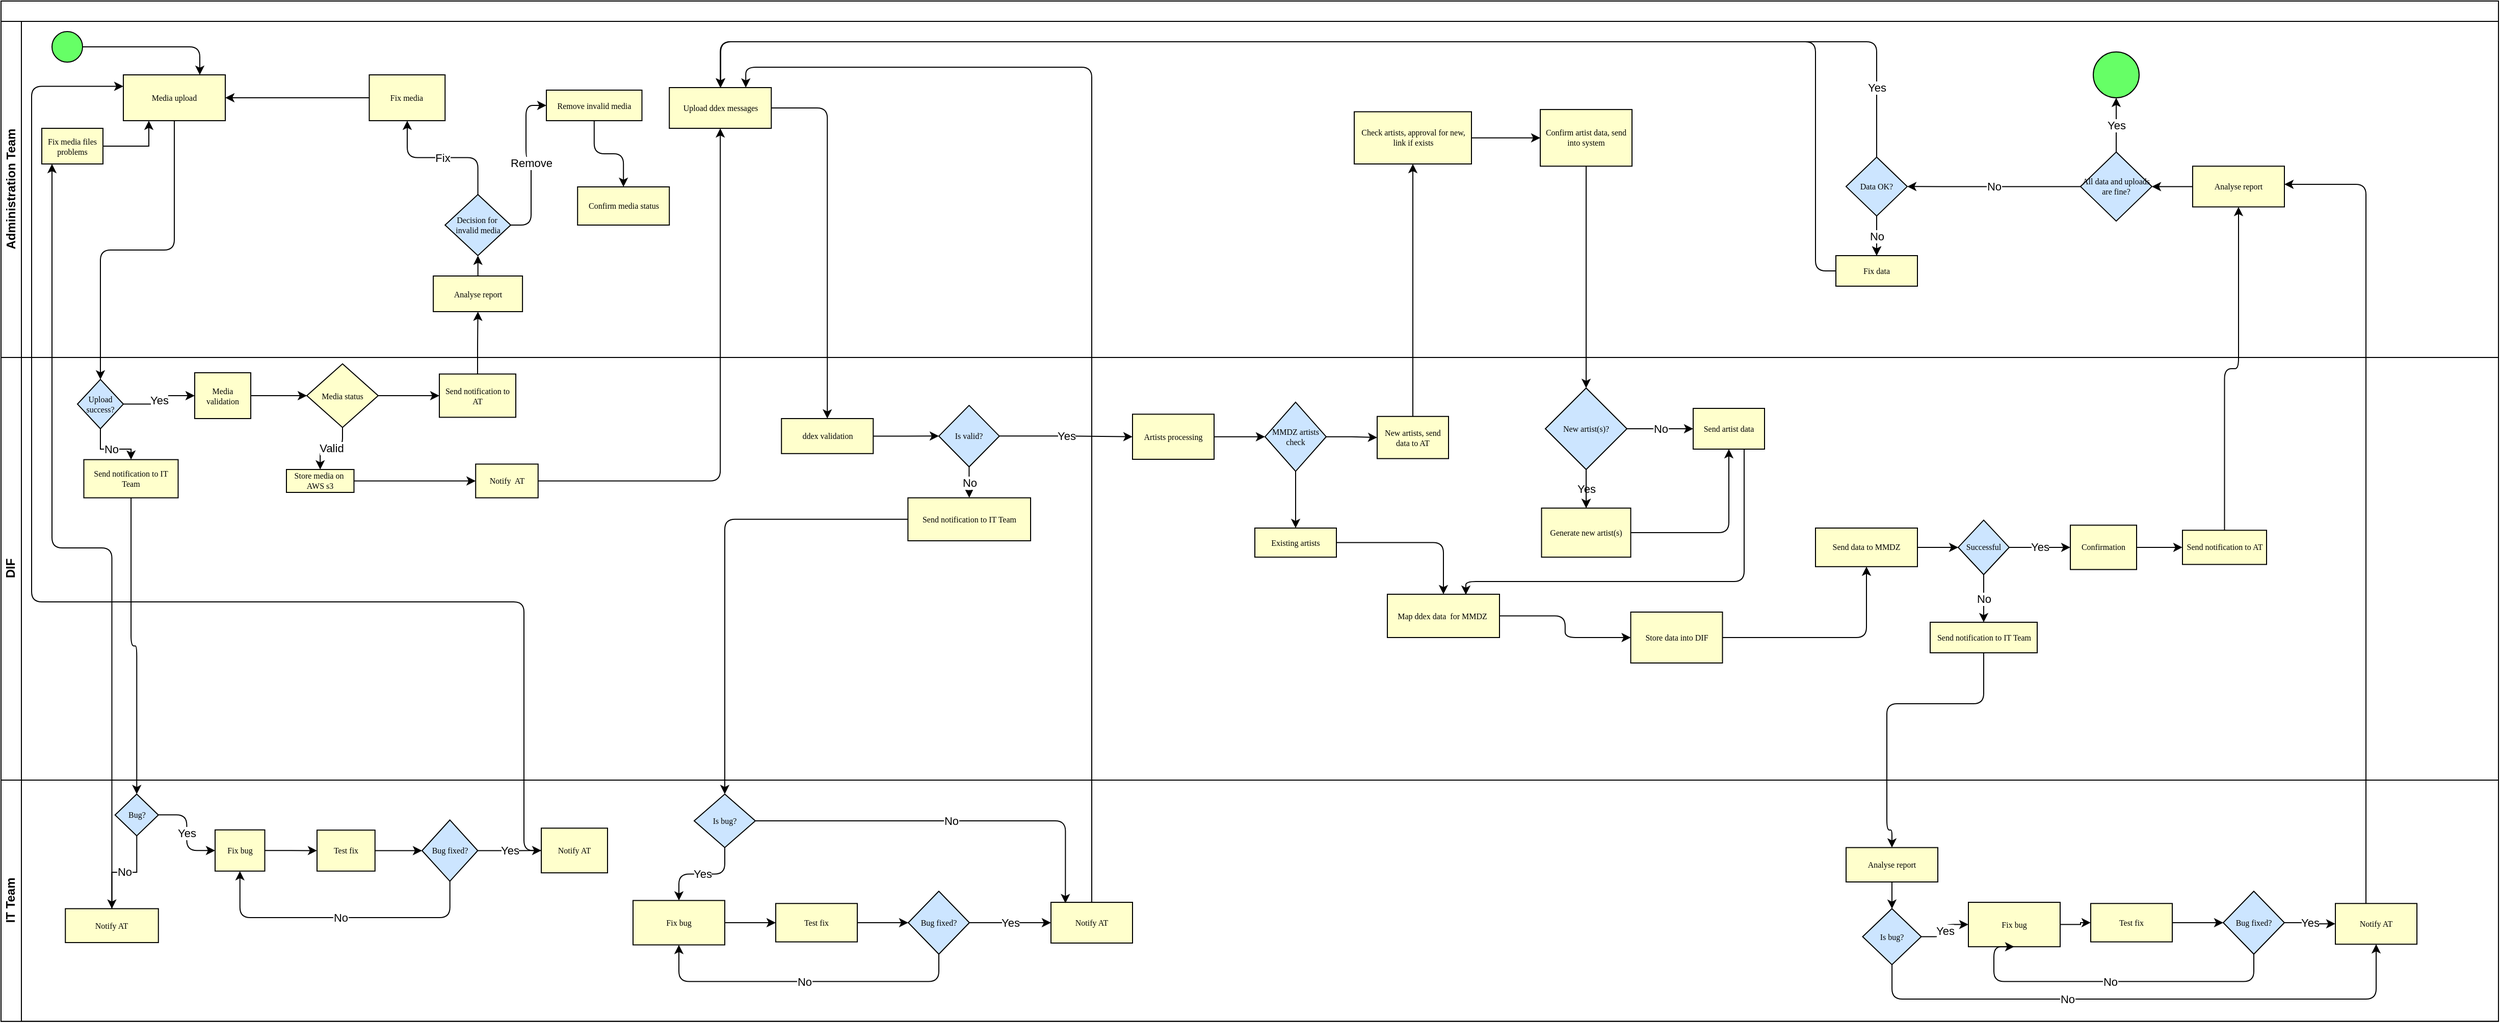 <mxfile version="16.6.4" type="github">
  <diagram name="Page-1" id="c7488fd3-1785-93aa-aadb-54a6760d102a">
    <mxGraphModel dx="1938" dy="966" grid="1" gridSize="10" guides="1" tooltips="1" connect="1" arrows="1" fold="1" page="1" pageScale="1" pageWidth="1100" pageHeight="850" background="none" math="0" shadow="0">
      <root>
        <mxCell id="0" />
        <mxCell id="1" parent="0" />
        <mxCell id="2b4e8129b02d487f-1" value="" style="swimlane;html=1;childLayout=stackLayout;horizontal=1;startSize=20;horizontalStack=0;rounded=0;shadow=0;labelBackgroundColor=none;strokeWidth=1;fontFamily=Verdana;fontSize=8;align=center;" parent="1" vertex="1">
          <mxGeometry x="160" y="70" width="2450" height="1001.88" as="geometry" />
        </mxCell>
        <mxCell id="RD1c6bpZKIXP-rnLT6YF-25" value="" style="edgeStyle=orthogonalEdgeStyle;rounded=1;orthogonalLoop=1;jettySize=auto;html=1;fillColor=#FFFFCC;" edge="1" parent="2b4e8129b02d487f-1" source="RD1c6bpZKIXP-rnLT6YF-22" target="RD1c6bpZKIXP-rnLT6YF-24">
          <mxGeometry relative="1" as="geometry" />
        </mxCell>
        <mxCell id="RD1c6bpZKIXP-rnLT6YF-27" value="" style="edgeStyle=orthogonalEdgeStyle;rounded=1;orthogonalLoop=1;jettySize=auto;html=1;fillColor=#FFFFCC;" edge="1" parent="2b4e8129b02d487f-1" source="RD1c6bpZKIXP-rnLT6YF-24" target="RD1c6bpZKIXP-rnLT6YF-26">
          <mxGeometry relative="1" as="geometry" />
        </mxCell>
        <mxCell id="RD1c6bpZKIXP-rnLT6YF-34" value="" style="edgeStyle=orthogonalEdgeStyle;rounded=1;orthogonalLoop=1;jettySize=auto;html=1;fillColor=#FFFFCC;" edge="1" parent="2b4e8129b02d487f-1" source="RD1c6bpZKIXP-rnLT6YF-2" target="RD1c6bpZKIXP-rnLT6YF-33">
          <mxGeometry relative="1" as="geometry" />
        </mxCell>
        <mxCell id="RD1c6bpZKIXP-rnLT6YF-54" value="" style="edgeStyle=orthogonalEdgeStyle;rounded=1;orthogonalLoop=1;jettySize=auto;html=1;fillColor=#FFFFCC;" edge="1" parent="2b4e8129b02d487f-1" source="RD1c6bpZKIXP-rnLT6YF-50" target="RD1c6bpZKIXP-rnLT6YF-53">
          <mxGeometry relative="1" as="geometry">
            <Array as="points">
              <mxPoint x="50" y="537" />
            </Array>
          </mxGeometry>
        </mxCell>
        <mxCell id="RD1c6bpZKIXP-rnLT6YF-58" style="edgeStyle=orthogonalEdgeStyle;rounded=1;orthogonalLoop=1;jettySize=auto;html=1;entryX=0;entryY=0.25;entryDx=0;entryDy=0;" edge="1" parent="2b4e8129b02d487f-1" source="RD1c6bpZKIXP-rnLT6YF-48" target="RD1c6bpZKIXP-rnLT6YF-2">
          <mxGeometry relative="1" as="geometry">
            <Array as="points">
              <mxPoint x="513" y="590" />
              <mxPoint x="30" y="590" />
              <mxPoint x="30" y="84" />
            </Array>
          </mxGeometry>
        </mxCell>
        <mxCell id="RD1c6bpZKIXP-rnLT6YF-78" style="edgeStyle=orthogonalEdgeStyle;rounded=1;orthogonalLoop=1;jettySize=auto;html=1;entryX=0.75;entryY=0;entryDx=0;entryDy=0;fillColor=#FFFFCC;" edge="1" parent="2b4e8129b02d487f-1" source="RD1c6bpZKIXP-rnLT6YF-74" target="RD1c6bpZKIXP-rnLT6YF-24">
          <mxGeometry relative="1" as="geometry">
            <Array as="points">
              <mxPoint x="1070" y="65" />
              <mxPoint x="731" y="65" />
            </Array>
          </mxGeometry>
        </mxCell>
        <mxCell id="RD1c6bpZKIXP-rnLT6YF-91" value="" style="edgeStyle=orthogonalEdgeStyle;rounded=0;orthogonalLoop=1;jettySize=auto;html=1;fillColor=#FFFFCC;" edge="1" parent="2b4e8129b02d487f-1" source="RD1c6bpZKIXP-rnLT6YF-86" target="RD1c6bpZKIXP-rnLT6YF-90">
          <mxGeometry relative="1" as="geometry" />
        </mxCell>
        <mxCell id="RD1c6bpZKIXP-rnLT6YF-99" value="" style="edgeStyle=orthogonalEdgeStyle;rounded=0;orthogonalLoop=1;jettySize=auto;html=1;fillColor=#FFFFCC;" edge="1" parent="2b4e8129b02d487f-1" source="RD1c6bpZKIXP-rnLT6YF-92" target="RD1c6bpZKIXP-rnLT6YF-98">
          <mxGeometry relative="1" as="geometry" />
        </mxCell>
        <mxCell id="RD1c6bpZKIXP-rnLT6YF-124" value="" style="edgeStyle=orthogonalEdgeStyle;rounded=1;orthogonalLoop=1;jettySize=auto;html=1;fillColor=#FFFFCC;" edge="1" parent="2b4e8129b02d487f-1" source="RD1c6bpZKIXP-rnLT6YF-121" target="RD1c6bpZKIXP-rnLT6YF-123">
          <mxGeometry relative="1" as="geometry">
            <Array as="points">
              <mxPoint x="1945" y="690" />
              <mxPoint x="1850" y="690" />
              <mxPoint x="1850" y="814" />
            </Array>
          </mxGeometry>
        </mxCell>
        <mxCell id="RD1c6bpZKIXP-rnLT6YF-67" value="" style="edgeStyle=orthogonalEdgeStyle;rounded=1;orthogonalLoop=1;jettySize=auto;html=1;fillColor=#FFFFCC;" edge="1" parent="2b4e8129b02d487f-1" source="RD1c6bpZKIXP-rnLT6YF-62" target="RD1c6bpZKIXP-rnLT6YF-66">
          <mxGeometry relative="1" as="geometry" />
        </mxCell>
        <mxCell id="RD1c6bpZKIXP-rnLT6YF-39" value="" style="edgeStyle=orthogonalEdgeStyle;rounded=1;orthogonalLoop=1;jettySize=auto;html=1;fillColor=#FFFFCC;" edge="1" parent="2b4e8129b02d487f-1" source="RD1c6bpZKIXP-rnLT6YF-36" target="RD1c6bpZKIXP-rnLT6YF-38">
          <mxGeometry relative="1" as="geometry" />
        </mxCell>
        <mxCell id="RD1c6bpZKIXP-rnLT6YF-140" value="" style="edgeStyle=orthogonalEdgeStyle;rounded=1;orthogonalLoop=1;jettySize=auto;html=1;fillColor=#FFFFCC;" edge="1" parent="2b4e8129b02d487f-1" source="RD1c6bpZKIXP-rnLT6YF-134" target="RD1c6bpZKIXP-rnLT6YF-139">
          <mxGeometry relative="1" as="geometry">
            <Array as="points">
              <mxPoint x="2320" y="180" />
            </Array>
          </mxGeometry>
        </mxCell>
        <mxCell id="RD1c6bpZKIXP-rnLT6YF-156" style="edgeStyle=orthogonalEdgeStyle;rounded=1;orthogonalLoop=1;jettySize=auto;html=1;entryX=0.5;entryY=1;entryDx=0;entryDy=0;fillColor=#FFFFCC;" edge="1" parent="2b4e8129b02d487f-1" source="RD1c6bpZKIXP-rnLT6YF-154" target="RD1c6bpZKIXP-rnLT6YF-139">
          <mxGeometry relative="1" as="geometry" />
        </mxCell>
        <mxCell id="2b4e8129b02d487f-2" value="Administration Team" style="swimlane;html=1;startSize=20;horizontal=0;rounded=0;" parent="2b4e8129b02d487f-1" vertex="1">
          <mxGeometry y="20" width="2450" height="330.0" as="geometry" />
        </mxCell>
        <mxCell id="RD1c6bpZKIXP-rnLT6YF-59" style="edgeStyle=orthogonalEdgeStyle;rounded=1;orthogonalLoop=1;jettySize=auto;html=1;entryX=0.75;entryY=0;entryDx=0;entryDy=0;fillColor=#FFFFCC;" edge="1" parent="2b4e8129b02d487f-2" source="2b4e8129b02d487f-5" target="RD1c6bpZKIXP-rnLT6YF-2">
          <mxGeometry relative="1" as="geometry" />
        </mxCell>
        <mxCell id="2b4e8129b02d487f-5" value="" style="ellipse;whiteSpace=wrap;html=1;rounded=0;shadow=0;labelBackgroundColor=none;strokeWidth=1;fontFamily=Verdana;fontSize=8;align=center;fillColor=#66FF66;" parent="2b4e8129b02d487f-2" vertex="1">
          <mxGeometry x="50" y="10" width="30" height="30" as="geometry" />
        </mxCell>
        <mxCell id="RD1c6bpZKIXP-rnLT6YF-2" value="Media upload" style="whiteSpace=wrap;html=1;fontSize=8;fontFamily=Verdana;rounded=0;shadow=0;labelBackgroundColor=none;strokeWidth=1;fillColor=#FFFFCC;" vertex="1" parent="2b4e8129b02d487f-2">
          <mxGeometry x="120" y="52.5" width="100" height="45" as="geometry" />
        </mxCell>
        <mxCell id="RD1c6bpZKIXP-rnLT6YF-17" style="edgeStyle=orthogonalEdgeStyle;rounded=0;orthogonalLoop=1;jettySize=auto;html=1;entryX=1;entryY=0.5;entryDx=0;entryDy=0;fillColor=#FFFFCC;" edge="1" parent="2b4e8129b02d487f-2" source="RD1c6bpZKIXP-rnLT6YF-15" target="RD1c6bpZKIXP-rnLT6YF-2">
          <mxGeometry relative="1" as="geometry" />
        </mxCell>
        <mxCell id="RD1c6bpZKIXP-rnLT6YF-15" value="Fix media" style="whiteSpace=wrap;html=1;fontSize=8;fontFamily=Verdana;rounded=0;shadow=0;labelBackgroundColor=none;strokeWidth=1;fillColor=#FFFFCC;" vertex="1" parent="2b4e8129b02d487f-2">
          <mxGeometry x="361.25" y="52.5" width="74.37" height="45" as="geometry" />
        </mxCell>
        <mxCell id="RD1c6bpZKIXP-rnLT6YF-168" value="" style="edgeStyle=orthogonalEdgeStyle;orthogonalLoop=1;jettySize=auto;html=1;fillColor=#FFFFCC;" edge="1" parent="2b4e8129b02d487f-2" source="RD1c6bpZKIXP-rnLT6YF-18" target="RD1c6bpZKIXP-rnLT6YF-167">
          <mxGeometry relative="1" as="geometry" />
        </mxCell>
        <mxCell id="RD1c6bpZKIXP-rnLT6YF-18" value="Remove invalid media" style="whiteSpace=wrap;html=1;fontSize=8;fontFamily=Verdana;rounded=0;shadow=0;labelBackgroundColor=none;strokeWidth=1;fillColor=#FFFFCC;" vertex="1" parent="2b4e8129b02d487f-2">
          <mxGeometry x="535" y="67.5" width="93.75" height="30" as="geometry" />
        </mxCell>
        <mxCell id="RD1c6bpZKIXP-rnLT6YF-24" value="Upload ddex messages" style="whiteSpace=wrap;html=1;fontSize=8;fontFamily=Verdana;rounded=0;shadow=0;labelBackgroundColor=none;strokeWidth=1;fillColor=#FFFFCC;" vertex="1" parent="2b4e8129b02d487f-2">
          <mxGeometry x="655.62" y="65" width="100.01" height="40" as="geometry" />
        </mxCell>
        <mxCell id="RD1c6bpZKIXP-rnLT6YF-55" style="edgeStyle=orthogonalEdgeStyle;rounded=0;orthogonalLoop=1;jettySize=auto;html=1;entryX=0.25;entryY=1;entryDx=0;entryDy=0;fillColor=#FFFFCC;" edge="1" parent="2b4e8129b02d487f-2" source="RD1c6bpZKIXP-rnLT6YF-53" target="RD1c6bpZKIXP-rnLT6YF-2">
          <mxGeometry relative="1" as="geometry" />
        </mxCell>
        <mxCell id="RD1c6bpZKIXP-rnLT6YF-53" value="Fix media files problems" style="whiteSpace=wrap;html=1;fontSize=8;fontFamily=Verdana;rounded=0;shadow=0;labelBackgroundColor=none;strokeWidth=1;fillColor=#FFFFCC;" vertex="1" parent="2b4e8129b02d487f-2">
          <mxGeometry x="40" y="105" width="60.01" height="35" as="geometry" />
        </mxCell>
        <mxCell id="RD1c6bpZKIXP-rnLT6YF-90" value="Check artists, approval for new, link if exists" style="whiteSpace=wrap;html=1;fontSize=8;fontFamily=Verdana;rounded=0;shadow=0;labelBackgroundColor=none;strokeWidth=1;fillColor=#FFFFCC;" vertex="1" parent="2b4e8129b02d487f-2">
          <mxGeometry x="1327.5" y="88.74" width="115" height="51.26" as="geometry" />
        </mxCell>
        <mxCell id="RD1c6bpZKIXP-rnLT6YF-92" value="Confirm artist data, send into system" style="whiteSpace=wrap;html=1;fontSize=8;fontFamily=Verdana;rounded=0;shadow=0;labelBackgroundColor=none;strokeWidth=1;fillColor=#FFFFCC;" vertex="1" parent="2b4e8129b02d487f-2">
          <mxGeometry x="1510" y="86.55" width="90" height="55.63" as="geometry" />
        </mxCell>
        <mxCell id="RD1c6bpZKIXP-rnLT6YF-93" value="" style="edgeStyle=orthogonalEdgeStyle;rounded=0;orthogonalLoop=1;jettySize=auto;html=1;fillColor=#FFFFCC;" edge="1" parent="2b4e8129b02d487f-2" source="RD1c6bpZKIXP-rnLT6YF-90" target="RD1c6bpZKIXP-rnLT6YF-92">
          <mxGeometry relative="1" as="geometry" />
        </mxCell>
        <mxCell id="RD1c6bpZKIXP-rnLT6YF-150" value="" style="edgeStyle=orthogonalEdgeStyle;rounded=0;orthogonalLoop=1;jettySize=auto;html=1;fillColor=#FFFFCC;" edge="1" parent="2b4e8129b02d487f-2" source="RD1c6bpZKIXP-rnLT6YF-139" target="RD1c6bpZKIXP-rnLT6YF-149">
          <mxGeometry relative="1" as="geometry" />
        </mxCell>
        <mxCell id="RD1c6bpZKIXP-rnLT6YF-139" value="Analyse report" style="whiteSpace=wrap;html=1;fontSize=8;fontFamily=Verdana;rounded=0;shadow=0;labelBackgroundColor=none;strokeWidth=1;fillColor=#FFFFCC;" vertex="1" parent="2b4e8129b02d487f-2">
          <mxGeometry x="2150" y="142.18" width="90" height="40" as="geometry" />
        </mxCell>
        <mxCell id="RD1c6bpZKIXP-rnLT6YF-144" value="" style="edgeStyle=orthogonalEdgeStyle;rounded=0;orthogonalLoop=1;jettySize=auto;html=1;fillColor=#FFFFCC;" edge="1" parent="2b4e8129b02d487f-2" source="RD1c6bpZKIXP-rnLT6YF-141" target="RD1c6bpZKIXP-rnLT6YF-143">
          <mxGeometry relative="1" as="geometry" />
        </mxCell>
        <mxCell id="RD1c6bpZKIXP-rnLT6YF-145" value="No" style="edgeStyle=orthogonalEdgeStyle;rounded=0;orthogonalLoop=1;jettySize=auto;html=1;fillColor=#FFFFCC;" edge="1" parent="2b4e8129b02d487f-2" source="RD1c6bpZKIXP-rnLT6YF-141" target="RD1c6bpZKIXP-rnLT6YF-143">
          <mxGeometry relative="1" as="geometry" />
        </mxCell>
        <mxCell id="RD1c6bpZKIXP-rnLT6YF-146" style="edgeStyle=orthogonalEdgeStyle;rounded=1;orthogonalLoop=1;jettySize=auto;html=1;entryX=0.5;entryY=0;entryDx=0;entryDy=0;" edge="1" parent="2b4e8129b02d487f-2" source="RD1c6bpZKIXP-rnLT6YF-141" target="RD1c6bpZKIXP-rnLT6YF-24">
          <mxGeometry relative="1" as="geometry">
            <Array as="points">
              <mxPoint x="1840" y="20" />
              <mxPoint x="706" y="20" />
            </Array>
          </mxGeometry>
        </mxCell>
        <mxCell id="RD1c6bpZKIXP-rnLT6YF-147" value="Yes" style="edgeLabel;html=1;align=center;verticalAlign=middle;resizable=0;points=[];rounded=0;fillColor=#FFFFCC;" vertex="1" connectable="0" parent="RD1c6bpZKIXP-rnLT6YF-146">
          <mxGeometry x="-0.893" relative="1" as="geometry">
            <mxPoint as="offset" />
          </mxGeometry>
        </mxCell>
        <mxCell id="RD1c6bpZKIXP-rnLT6YF-141" value="Data OK?" style="rhombus;whiteSpace=wrap;html=1;fontSize=8;fontFamily=Verdana;rounded=0;shadow=0;labelBackgroundColor=none;strokeWidth=1;fillColor=#CCE5FF;" vertex="1" parent="2b4e8129b02d487f-2">
          <mxGeometry x="1810" y="133.27" width="60" height="57.82" as="geometry" />
        </mxCell>
        <mxCell id="RD1c6bpZKIXP-rnLT6YF-148" style="edgeStyle=orthogonalEdgeStyle;rounded=1;orthogonalLoop=1;jettySize=auto;html=1;" edge="1" parent="2b4e8129b02d487f-2" source="RD1c6bpZKIXP-rnLT6YF-143" target="RD1c6bpZKIXP-rnLT6YF-24">
          <mxGeometry relative="1" as="geometry">
            <Array as="points">
              <mxPoint x="1780" y="245" />
              <mxPoint x="1780" y="20" />
              <mxPoint x="706" y="20" />
            </Array>
          </mxGeometry>
        </mxCell>
        <mxCell id="RD1c6bpZKIXP-rnLT6YF-143" value="Fix data" style="whiteSpace=wrap;html=1;fontSize=8;fontFamily=Verdana;rounded=0;shadow=0;labelBackgroundColor=none;strokeWidth=1;fillColor=#FFFFCC;" vertex="1" parent="2b4e8129b02d487f-2">
          <mxGeometry x="1800" y="230" width="80" height="30" as="geometry" />
        </mxCell>
        <mxCell id="RD1c6bpZKIXP-rnLT6YF-151" value="No" style="edgeStyle=orthogonalEdgeStyle;rounded=1;orthogonalLoop=1;jettySize=auto;html=1;entryX=1;entryY=0.5;entryDx=0;entryDy=0;fillColor=#FFFFCC;" edge="1" parent="2b4e8129b02d487f-2" source="RD1c6bpZKIXP-rnLT6YF-149" target="RD1c6bpZKIXP-rnLT6YF-141">
          <mxGeometry relative="1" as="geometry" />
        </mxCell>
        <mxCell id="RD1c6bpZKIXP-rnLT6YF-153" value="Yes" style="edgeStyle=orthogonalEdgeStyle;rounded=0;orthogonalLoop=1;jettySize=auto;html=1;fillColor=#FFFFCC;" edge="1" parent="2b4e8129b02d487f-2" source="RD1c6bpZKIXP-rnLT6YF-149" target="RD1c6bpZKIXP-rnLT6YF-152">
          <mxGeometry relative="1" as="geometry" />
        </mxCell>
        <mxCell id="RD1c6bpZKIXP-rnLT6YF-149" value="All data and uploads are fine?" style="rhombus;whiteSpace=wrap;html=1;fontSize=8;fontFamily=Verdana;rounded=0;shadow=0;labelBackgroundColor=none;strokeWidth=1;fillColor=#CCE5FF;" vertex="1" parent="2b4e8129b02d487f-2">
          <mxGeometry x="2040" y="128.27" width="70" height="67.82" as="geometry" />
        </mxCell>
        <mxCell id="RD1c6bpZKIXP-rnLT6YF-152" value="" style="ellipse;whiteSpace=wrap;html=1;fontSize=8;fontFamily=Verdana;rounded=0;shadow=0;labelBackgroundColor=none;strokeWidth=1;fillColor=#66FF66;" vertex="1" parent="2b4e8129b02d487f-2">
          <mxGeometry x="2052.5" y="30" width="45" height="45" as="geometry" />
        </mxCell>
        <mxCell id="RD1c6bpZKIXP-rnLT6YF-166" value="Remove" style="edgeStyle=orthogonalEdgeStyle;orthogonalLoop=1;jettySize=auto;html=1;entryX=0;entryY=0.5;entryDx=0;entryDy=0;fillColor=#FFFFCC;" edge="1" parent="2b4e8129b02d487f-2" source="RD1c6bpZKIXP-rnLT6YF-6" target="RD1c6bpZKIXP-rnLT6YF-18">
          <mxGeometry relative="1" as="geometry" />
        </mxCell>
        <mxCell id="RD1c6bpZKIXP-rnLT6YF-6" value="Decision for&amp;nbsp; invalid media" style="rhombus;whiteSpace=wrap;html=1;fontSize=8;fontFamily=Verdana;rounded=0;shadow=0;labelBackgroundColor=none;strokeWidth=1;fillColor=#CCE5FF;" vertex="1" parent="2b4e8129b02d487f-2">
          <mxGeometry x="435.62" y="170" width="64.38" height="60" as="geometry" />
        </mxCell>
        <mxCell id="RD1c6bpZKIXP-rnLT6YF-16" value="Fix" style="edgeStyle=orthogonalEdgeStyle;rounded=1;orthogonalLoop=1;jettySize=auto;html=1;fillColor=#FFFFCC;" edge="1" parent="2b4e8129b02d487f-2" source="RD1c6bpZKIXP-rnLT6YF-6" target="RD1c6bpZKIXP-rnLT6YF-15">
          <mxGeometry relative="1" as="geometry" />
        </mxCell>
        <mxCell id="RD1c6bpZKIXP-rnLT6YF-165" style="edgeStyle=orthogonalEdgeStyle;orthogonalLoop=1;jettySize=auto;html=1;entryX=0.5;entryY=1;entryDx=0;entryDy=0;fillColor=#FFFFCC;" edge="1" parent="2b4e8129b02d487f-2" source="RD1c6bpZKIXP-rnLT6YF-163" target="RD1c6bpZKIXP-rnLT6YF-6">
          <mxGeometry relative="1" as="geometry" />
        </mxCell>
        <mxCell id="RD1c6bpZKIXP-rnLT6YF-163" value="Analyse report" style="whiteSpace=wrap;html=1;fontSize=8;fontFamily=Verdana;fillColor=#FFFFCC;rounded=0;shadow=0;labelBackgroundColor=none;strokeWidth=1;" vertex="1" parent="2b4e8129b02d487f-2">
          <mxGeometry x="424.06" y="250" width="87.5" height="35" as="geometry" />
        </mxCell>
        <mxCell id="RD1c6bpZKIXP-rnLT6YF-167" value="Confirm media status" style="rounded=0;whiteSpace=wrap;html=1;fontSize=8;fontFamily=Verdana;fillColor=#FFFFCC;shadow=0;labelBackgroundColor=none;strokeWidth=1;" vertex="1" parent="2b4e8129b02d487f-2">
          <mxGeometry x="565.61" y="162.5" width="90.01" height="37.5" as="geometry" />
        </mxCell>
        <mxCell id="2b4e8129b02d487f-3" value="DIF" style="swimlane;html=1;startSize=20;horizontal=0;rounded=0;swimlaneFillColor=none;" parent="2b4e8129b02d487f-1" vertex="1">
          <mxGeometry y="350.0" width="2450" height="415" as="geometry" />
        </mxCell>
        <mxCell id="RD1c6bpZKIXP-rnLT6YF-23" value="" style="edgeStyle=orthogonalEdgeStyle;rounded=0;orthogonalLoop=1;jettySize=auto;html=1;fillColor=#FFFFCC;" edge="1" parent="2b4e8129b02d487f-3" source="RD1c6bpZKIXP-rnLT6YF-20" target="RD1c6bpZKIXP-rnLT6YF-22">
          <mxGeometry relative="1" as="geometry" />
        </mxCell>
        <mxCell id="RD1c6bpZKIXP-rnLT6YF-20" value="Store media on&amp;nbsp; AWS s3" style="whiteSpace=wrap;html=1;fontSize=8;fontFamily=Verdana;rounded=0;shadow=0;labelBackgroundColor=none;strokeWidth=1;fillColor=#FFFFCC;" vertex="1" parent="2b4e8129b02d487f-3">
          <mxGeometry x="280" y="110" width="66.25" height="22.5" as="geometry" />
        </mxCell>
        <mxCell id="RD1c6bpZKIXP-rnLT6YF-22" value="Notify&amp;nbsp; AT" style="whiteSpace=wrap;html=1;fontSize=8;fontFamily=Verdana;rounded=0;shadow=0;labelBackgroundColor=none;strokeWidth=1;fillColor=#FFFFCC;" vertex="1" parent="2b4e8129b02d487f-3">
          <mxGeometry x="465.62" y="104.69" width="61.25" height="33.12" as="geometry" />
        </mxCell>
        <mxCell id="RD1c6bpZKIXP-rnLT6YF-26" value="ddex validation" style="whiteSpace=wrap;html=1;fontSize=8;fontFamily=Verdana;rounded=0;shadow=0;labelBackgroundColor=none;strokeWidth=1;fillColor=#FFFFCC;" vertex="1" parent="2b4e8129b02d487f-3">
          <mxGeometry x="765.62" y="60" width="90.01" height="34.38" as="geometry" />
        </mxCell>
        <mxCell id="RD1c6bpZKIXP-rnLT6YF-35" value="Yes" style="edgeStyle=orthogonalEdgeStyle;rounded=1;orthogonalLoop=1;jettySize=auto;html=1;fillColor=#FFFFCC;" edge="1" parent="2b4e8129b02d487f-3" source="RD1c6bpZKIXP-rnLT6YF-33" target="RD1c6bpZKIXP-rnLT6YF-4">
          <mxGeometry relative="1" as="geometry" />
        </mxCell>
        <mxCell id="RD1c6bpZKIXP-rnLT6YF-33" value="Upload success?" style="rhombus;whiteSpace=wrap;html=1;fontSize=8;fontFamily=Verdana;rounded=0;shadow=0;labelBackgroundColor=none;strokeWidth=1;fillColor=#CCE5FF;" vertex="1" parent="2b4e8129b02d487f-3">
          <mxGeometry x="75" y="21.57" width="45" height="48.43" as="geometry" />
        </mxCell>
        <mxCell id="RD1c6bpZKIXP-rnLT6YF-159" value="" style="edgeStyle=orthogonalEdgeStyle;orthogonalLoop=1;jettySize=auto;html=1;fillColor=#FFFFCC;" edge="1" parent="2b4e8129b02d487f-3" source="RD1c6bpZKIXP-rnLT6YF-4" target="RD1c6bpZKIXP-rnLT6YF-158">
          <mxGeometry relative="1" as="geometry" />
        </mxCell>
        <mxCell id="RD1c6bpZKIXP-rnLT6YF-4" value="Media validation" style="whiteSpace=wrap;html=1;fontSize=8;fontFamily=Verdana;rounded=0;shadow=0;labelBackgroundColor=none;strokeWidth=1;fillColor=#FFFFCC;" vertex="1" parent="2b4e8129b02d487f-3">
          <mxGeometry x="190" y="15" width="55" height="45" as="geometry" />
        </mxCell>
        <mxCell id="RD1c6bpZKIXP-rnLT6YF-36" value="Send notification to IT Team" style="whiteSpace=wrap;html=1;fontSize=8;fontFamily=Verdana;rounded=0;shadow=0;labelBackgroundColor=none;strokeWidth=1;fillColor=#FFFFCC;" vertex="1" parent="2b4e8129b02d487f-3">
          <mxGeometry x="81.25" y="100.31" width="92.5" height="37.5" as="geometry" />
        </mxCell>
        <mxCell id="RD1c6bpZKIXP-rnLT6YF-37" value="No" style="edgeStyle=orthogonalEdgeStyle;rounded=0;orthogonalLoop=1;jettySize=auto;html=1;fillColor=#FFFFCC;" edge="1" parent="2b4e8129b02d487f-3" source="RD1c6bpZKIXP-rnLT6YF-33" target="RD1c6bpZKIXP-rnLT6YF-36">
          <mxGeometry relative="1" as="geometry" />
        </mxCell>
        <mxCell id="RD1c6bpZKIXP-rnLT6YF-63" value="No" style="edgeStyle=orthogonalEdgeStyle;rounded=0;orthogonalLoop=1;jettySize=auto;html=1;fillColor=#FFFFCC;" edge="1" parent="2b4e8129b02d487f-3" source="RD1c6bpZKIXP-rnLT6YF-60" target="RD1c6bpZKIXP-rnLT6YF-62">
          <mxGeometry relative="1" as="geometry" />
        </mxCell>
        <mxCell id="RD1c6bpZKIXP-rnLT6YF-81" value="Yes" style="edgeStyle=orthogonalEdgeStyle;rounded=0;orthogonalLoop=1;jettySize=auto;html=1;fillColor=#FFFFCC;" edge="1" parent="2b4e8129b02d487f-3" source="RD1c6bpZKIXP-rnLT6YF-60" target="RD1c6bpZKIXP-rnLT6YF-80">
          <mxGeometry relative="1" as="geometry" />
        </mxCell>
        <mxCell id="RD1c6bpZKIXP-rnLT6YF-60" value="Is valid?" style="rhombus;whiteSpace=wrap;html=1;fontSize=8;fontFamily=Verdana;rounded=0;shadow=0;labelBackgroundColor=none;strokeWidth=1;fillColor=#CCE5FF;" vertex="1" parent="2b4e8129b02d487f-3">
          <mxGeometry x="920" y="47.04" width="59.37" height="60.31" as="geometry" />
        </mxCell>
        <mxCell id="RD1c6bpZKIXP-rnLT6YF-61" value="" style="edgeStyle=orthogonalEdgeStyle;rounded=0;orthogonalLoop=1;jettySize=auto;html=1;fillColor=#FFFFCC;" edge="1" parent="2b4e8129b02d487f-3" source="RD1c6bpZKIXP-rnLT6YF-26" target="RD1c6bpZKIXP-rnLT6YF-60">
          <mxGeometry relative="1" as="geometry" />
        </mxCell>
        <mxCell id="RD1c6bpZKIXP-rnLT6YF-62" value="Send notification to IT Team" style="whiteSpace=wrap;html=1;fontSize=8;fontFamily=Verdana;rounded=0;shadow=0;labelBackgroundColor=none;strokeWidth=1;fillColor=#FFFFCC;" vertex="1" parent="2b4e8129b02d487f-3">
          <mxGeometry x="889.69" y="137.81" width="120.32" height="42.19" as="geometry" />
        </mxCell>
        <mxCell id="RD1c6bpZKIXP-rnLT6YF-80" value="Artists processing" style="whiteSpace=wrap;html=1;fontSize=8;fontFamily=Verdana;rounded=0;shadow=0;labelBackgroundColor=none;strokeWidth=1;fillColor=#FFFFCC;" vertex="1" parent="2b4e8129b02d487f-3">
          <mxGeometry x="1110" y="55.71" width="80" height="44.29" as="geometry" />
        </mxCell>
        <mxCell id="RD1c6bpZKIXP-rnLT6YF-87" value="" style="edgeStyle=orthogonalEdgeStyle;rounded=0;orthogonalLoop=1;jettySize=auto;html=1;fillColor=#FFFFCC;" edge="1" parent="2b4e8129b02d487f-3" source="RD1c6bpZKIXP-rnLT6YF-84" target="RD1c6bpZKIXP-rnLT6YF-86">
          <mxGeometry relative="1" as="geometry" />
        </mxCell>
        <mxCell id="RD1c6bpZKIXP-rnLT6YF-89" value="" style="edgeStyle=orthogonalEdgeStyle;rounded=0;orthogonalLoop=1;jettySize=auto;html=1;fillColor=#FFFFCC;" edge="1" parent="2b4e8129b02d487f-3" source="RD1c6bpZKIXP-rnLT6YF-84" target="RD1c6bpZKIXP-rnLT6YF-88">
          <mxGeometry relative="1" as="geometry" />
        </mxCell>
        <mxCell id="RD1c6bpZKIXP-rnLT6YF-84" value="MMDZ artists check" style="rhombus;whiteSpace=wrap;html=1;fontSize=8;fontFamily=Verdana;rounded=0;shadow=0;labelBackgroundColor=none;strokeWidth=1;fillColor=#CCE5FF;" vertex="1" parent="2b4e8129b02d487f-3">
          <mxGeometry x="1240" y="43.92" width="60" height="67.86" as="geometry" />
        </mxCell>
        <mxCell id="RD1c6bpZKIXP-rnLT6YF-85" value="" style="edgeStyle=orthogonalEdgeStyle;rounded=0;orthogonalLoop=1;jettySize=auto;html=1;fillColor=#FFFFCC;" edge="1" parent="2b4e8129b02d487f-3" source="RD1c6bpZKIXP-rnLT6YF-80" target="RD1c6bpZKIXP-rnLT6YF-84">
          <mxGeometry relative="1" as="geometry" />
        </mxCell>
        <mxCell id="RD1c6bpZKIXP-rnLT6YF-86" value="New artists, send data to AT" style="whiteSpace=wrap;html=1;fontSize=8;fontFamily=Verdana;rounded=0;shadow=0;labelBackgroundColor=none;strokeWidth=1;fillColor=#FFFFCC;" vertex="1" parent="2b4e8129b02d487f-3">
          <mxGeometry x="1350" y="57.89" width="70" height="41.41" as="geometry" />
        </mxCell>
        <mxCell id="RD1c6bpZKIXP-rnLT6YF-108" value="" style="edgeStyle=orthogonalEdgeStyle;rounded=1;orthogonalLoop=1;jettySize=auto;html=1;fillColor=#FFFFCC;" edge="1" parent="2b4e8129b02d487f-3" source="RD1c6bpZKIXP-rnLT6YF-88" target="RD1c6bpZKIXP-rnLT6YF-107">
          <mxGeometry relative="1" as="geometry" />
        </mxCell>
        <mxCell id="RD1c6bpZKIXP-rnLT6YF-88" value="Existing artists" style="rounded=0;whiteSpace=wrap;html=1;fontSize=8;fontFamily=Verdana;shadow=0;labelBackgroundColor=none;strokeWidth=1;fillColor=#FFFFCC;" vertex="1" parent="2b4e8129b02d487f-3">
          <mxGeometry x="1230" y="167.5" width="80" height="28.6" as="geometry" />
        </mxCell>
        <mxCell id="RD1c6bpZKIXP-rnLT6YF-102" value="Yes" style="edgeStyle=orthogonalEdgeStyle;rounded=0;orthogonalLoop=1;jettySize=auto;html=1;fillColor=#FFFFCC;" edge="1" parent="2b4e8129b02d487f-3" source="RD1c6bpZKIXP-rnLT6YF-98" target="RD1c6bpZKIXP-rnLT6YF-100">
          <mxGeometry relative="1" as="geometry" />
        </mxCell>
        <mxCell id="RD1c6bpZKIXP-rnLT6YF-106" value="No" style="edgeStyle=orthogonalEdgeStyle;rounded=0;orthogonalLoop=1;jettySize=auto;html=1;fillColor=#FFFFCC;" edge="1" parent="2b4e8129b02d487f-3" source="RD1c6bpZKIXP-rnLT6YF-98" target="RD1c6bpZKIXP-rnLT6YF-105">
          <mxGeometry relative="1" as="geometry" />
        </mxCell>
        <mxCell id="RD1c6bpZKIXP-rnLT6YF-98" value="New artist(s)?" style="rhombus;whiteSpace=wrap;html=1;fontSize=8;fontFamily=Verdana;rounded=0;shadow=0;labelBackgroundColor=none;strokeWidth=1;fillColor=#CCE5FF;" vertex="1" parent="2b4e8129b02d487f-3">
          <mxGeometry x="1515" y="30" width="80" height="80" as="geometry" />
        </mxCell>
        <mxCell id="RD1c6bpZKIXP-rnLT6YF-109" style="edgeStyle=orthogonalEdgeStyle;rounded=1;orthogonalLoop=1;jettySize=auto;html=1;fillColor=#FFFFCC;" edge="1" parent="2b4e8129b02d487f-3" source="RD1c6bpZKIXP-rnLT6YF-100" target="RD1c6bpZKIXP-rnLT6YF-105">
          <mxGeometry relative="1" as="geometry" />
        </mxCell>
        <mxCell id="RD1c6bpZKIXP-rnLT6YF-100" value="Generate new artist(s)" style="whiteSpace=wrap;html=1;fontSize=8;fontFamily=Verdana;rounded=0;shadow=0;labelBackgroundColor=none;strokeWidth=1;fillColor=#FFFFCC;" vertex="1" parent="2b4e8129b02d487f-3">
          <mxGeometry x="1511.25" y="147.9" width="87.5" height="48.2" as="geometry" />
        </mxCell>
        <mxCell id="RD1c6bpZKIXP-rnLT6YF-101" value="" style="edgeStyle=orthogonalEdgeStyle;rounded=0;orthogonalLoop=1;jettySize=auto;html=1;fillColor=#FFFFCC;" edge="1" parent="2b4e8129b02d487f-3" source="RD1c6bpZKIXP-rnLT6YF-98" target="RD1c6bpZKIXP-rnLT6YF-100">
          <mxGeometry relative="1" as="geometry" />
        </mxCell>
        <mxCell id="RD1c6bpZKIXP-rnLT6YF-110" style="edgeStyle=orthogonalEdgeStyle;rounded=1;orthogonalLoop=1;jettySize=auto;html=1;entryX=0.7;entryY=0.012;entryDx=0;entryDy=0;entryPerimeter=0;fillColor=#FFFFCC;" edge="1" parent="2b4e8129b02d487f-3" source="RD1c6bpZKIXP-rnLT6YF-105" target="RD1c6bpZKIXP-rnLT6YF-107">
          <mxGeometry relative="1" as="geometry">
            <Array as="points">
              <mxPoint x="1710" y="220" />
              <mxPoint x="1437" y="220" />
            </Array>
          </mxGeometry>
        </mxCell>
        <mxCell id="RD1c6bpZKIXP-rnLT6YF-105" value="Send artist data" style="whiteSpace=wrap;html=1;fontSize=8;fontFamily=Verdana;rounded=0;shadow=0;labelBackgroundColor=none;strokeWidth=1;fillColor=#FFFFCC;" vertex="1" parent="2b4e8129b02d487f-3">
          <mxGeometry x="1660" y="50" width="70" height="40" as="geometry" />
        </mxCell>
        <mxCell id="RD1c6bpZKIXP-rnLT6YF-112" value="" style="edgeStyle=orthogonalEdgeStyle;rounded=1;orthogonalLoop=1;jettySize=auto;html=1;fillColor=#FFFFCC;" edge="1" parent="2b4e8129b02d487f-3" source="RD1c6bpZKIXP-rnLT6YF-107" target="RD1c6bpZKIXP-rnLT6YF-111">
          <mxGeometry relative="1" as="geometry" />
        </mxCell>
        <mxCell id="RD1c6bpZKIXP-rnLT6YF-107" value="Map ddex data&amp;nbsp; for MMDZ&amp;nbsp;" style="rounded=0;whiteSpace=wrap;html=1;fontSize=8;fontFamily=Verdana;shadow=0;labelBackgroundColor=none;strokeWidth=1;fillColor=#FFFFCC;" vertex="1" parent="2b4e8129b02d487f-3">
          <mxGeometry x="1360" y="232.5" width="110" height="42.5" as="geometry" />
        </mxCell>
        <mxCell id="RD1c6bpZKIXP-rnLT6YF-114" value="" style="edgeStyle=orthogonalEdgeStyle;rounded=1;orthogonalLoop=1;jettySize=auto;html=1;fillColor=#FFFFCC;" edge="1" parent="2b4e8129b02d487f-3" source="RD1c6bpZKIXP-rnLT6YF-111" target="RD1c6bpZKIXP-rnLT6YF-113">
          <mxGeometry relative="1" as="geometry" />
        </mxCell>
        <mxCell id="RD1c6bpZKIXP-rnLT6YF-111" value="Store data into DIF" style="whiteSpace=wrap;html=1;fontSize=8;fontFamily=Verdana;rounded=0;shadow=0;labelBackgroundColor=none;strokeWidth=1;fillColor=#FFFFCC;" vertex="1" parent="2b4e8129b02d487f-3">
          <mxGeometry x="1598.75" y="250.01" width="90" height="49.99" as="geometry" />
        </mxCell>
        <mxCell id="RD1c6bpZKIXP-rnLT6YF-118" value="" style="edgeStyle=orthogonalEdgeStyle;rounded=0;orthogonalLoop=1;jettySize=auto;html=1;fillColor=#FFFFCC;" edge="1" parent="2b4e8129b02d487f-3" source="RD1c6bpZKIXP-rnLT6YF-113" target="RD1c6bpZKIXP-rnLT6YF-117">
          <mxGeometry relative="1" as="geometry" />
        </mxCell>
        <mxCell id="RD1c6bpZKIXP-rnLT6YF-113" value="Send data to MMDZ" style="whiteSpace=wrap;html=1;fontSize=8;fontFamily=Verdana;rounded=0;shadow=0;labelBackgroundColor=none;strokeWidth=1;fillColor=#FFFFCC;" vertex="1" parent="2b4e8129b02d487f-3">
          <mxGeometry x="1780" y="167.5" width="100" height="37.9" as="geometry" />
        </mxCell>
        <mxCell id="RD1c6bpZKIXP-rnLT6YF-120" value="Yes" style="edgeStyle=orthogonalEdgeStyle;rounded=0;orthogonalLoop=1;jettySize=auto;html=1;fillColor=#FFFFCC;" edge="1" parent="2b4e8129b02d487f-3" source="RD1c6bpZKIXP-rnLT6YF-117" target="RD1c6bpZKIXP-rnLT6YF-119">
          <mxGeometry relative="1" as="geometry" />
        </mxCell>
        <mxCell id="RD1c6bpZKIXP-rnLT6YF-122" value="No" style="edgeStyle=orthogonalEdgeStyle;rounded=0;orthogonalLoop=1;jettySize=auto;html=1;fillColor=#FFFFCC;" edge="1" parent="2b4e8129b02d487f-3" source="RD1c6bpZKIXP-rnLT6YF-117" target="RD1c6bpZKIXP-rnLT6YF-121">
          <mxGeometry relative="1" as="geometry" />
        </mxCell>
        <mxCell id="RD1c6bpZKIXP-rnLT6YF-117" value="Successful" style="rhombus;whiteSpace=wrap;html=1;fontSize=8;fontFamily=Verdana;rounded=0;shadow=0;labelBackgroundColor=none;strokeWidth=1;fillColor=#CCE5FF;" vertex="1" parent="2b4e8129b02d487f-3">
          <mxGeometry x="1920" y="159.68" width="50" height="53.55" as="geometry" />
        </mxCell>
        <mxCell id="RD1c6bpZKIXP-rnLT6YF-119" value="Confirmation" style="whiteSpace=wrap;html=1;fontSize=8;fontFamily=Verdana;rounded=0;shadow=0;labelBackgroundColor=none;strokeWidth=1;fillColor=#FFFFCC;" vertex="1" parent="2b4e8129b02d487f-3">
          <mxGeometry x="2030" y="164.68" width="65" height="43.55" as="geometry" />
        </mxCell>
        <mxCell id="RD1c6bpZKIXP-rnLT6YF-121" value="Send notification to IT Team" style="rounded=0;whiteSpace=wrap;html=1;fontSize=8;fontFamily=Verdana;shadow=0;labelBackgroundColor=none;strokeWidth=1;fillColor=#FFFFCC;" vertex="1" parent="2b4e8129b02d487f-3">
          <mxGeometry x="1892.5" y="260" width="105" height="30" as="geometry" />
        </mxCell>
        <mxCell id="RD1c6bpZKIXP-rnLT6YF-154" value="Send notification to AT" style="whiteSpace=wrap;html=1;fontSize=8;fontFamily=Verdana;rounded=0;shadow=0;labelBackgroundColor=none;strokeWidth=1;fillColor=#FFFFCC;" vertex="1" parent="2b4e8129b02d487f-3">
          <mxGeometry x="2140" y="169.69" width="82.5" height="33.54" as="geometry" />
        </mxCell>
        <mxCell id="RD1c6bpZKIXP-rnLT6YF-155" value="" style="edgeStyle=orthogonalEdgeStyle;rounded=0;orthogonalLoop=1;jettySize=auto;html=1;fillColor=#FFFFCC;" edge="1" parent="2b4e8129b02d487f-3" source="RD1c6bpZKIXP-rnLT6YF-119" target="RD1c6bpZKIXP-rnLT6YF-154">
          <mxGeometry relative="1" as="geometry" />
        </mxCell>
        <mxCell id="RD1c6bpZKIXP-rnLT6YF-160" value="Valid" style="edgeStyle=orthogonalEdgeStyle;orthogonalLoop=1;jettySize=auto;html=1;entryX=0.5;entryY=0;entryDx=0;entryDy=0;fillColor=#FFFFCC;" edge="1" parent="2b4e8129b02d487f-3" source="RD1c6bpZKIXP-rnLT6YF-158" target="RD1c6bpZKIXP-rnLT6YF-20">
          <mxGeometry relative="1" as="geometry" />
        </mxCell>
        <mxCell id="RD1c6bpZKIXP-rnLT6YF-158" value="Media status" style="rhombus;whiteSpace=wrap;html=1;fontSize=8;fontFamily=Verdana;fillColor=#FFFFCC;rounded=0;shadow=0;labelBackgroundColor=none;strokeWidth=1;" vertex="1" parent="2b4e8129b02d487f-3">
          <mxGeometry x="300" y="6.25" width="70" height="62.5" as="geometry" />
        </mxCell>
        <mxCell id="RD1c6bpZKIXP-rnLT6YF-161" value="Send notification to AT" style="whiteSpace=wrap;html=1;fontSize=8;fontFamily=Verdana;fillColor=#FFFFCC;rounded=0;shadow=0;labelBackgroundColor=none;strokeWidth=1;" vertex="1" parent="2b4e8129b02d487f-3">
          <mxGeometry x="430" y="16.25" width="75" height="42.5" as="geometry" />
        </mxCell>
        <mxCell id="RD1c6bpZKIXP-rnLT6YF-162" value="" style="edgeStyle=orthogonalEdgeStyle;orthogonalLoop=1;jettySize=auto;html=1;fillColor=#FFFFCC;" edge="1" parent="2b4e8129b02d487f-3" source="RD1c6bpZKIXP-rnLT6YF-158" target="RD1c6bpZKIXP-rnLT6YF-161">
          <mxGeometry relative="1" as="geometry" />
        </mxCell>
        <mxCell id="RD1c6bpZKIXP-rnLT6YF-164" value="" style="edgeStyle=orthogonalEdgeStyle;orthogonalLoop=1;jettySize=auto;html=1;fillColor=#FFFFCC;" edge="1" parent="2b4e8129b02d487f-1" source="RD1c6bpZKIXP-rnLT6YF-161" target="RD1c6bpZKIXP-rnLT6YF-163">
          <mxGeometry relative="1" as="geometry" />
        </mxCell>
        <mxCell id="2b4e8129b02d487f-4" value="IT Team" style="swimlane;html=1;startSize=20;horizontal=0;rounded=0;" parent="2b4e8129b02d487f-1" vertex="1">
          <mxGeometry y="765" width="2450" height="236.88" as="geometry" />
        </mxCell>
        <mxCell id="RD1c6bpZKIXP-rnLT6YF-40" value="Fix bug" style="whiteSpace=wrap;html=1;fontSize=8;fontFamily=Verdana;rounded=0;shadow=0;labelBackgroundColor=none;strokeWidth=1;fillColor=#FFFFCC;" vertex="1" parent="2b4e8129b02d487f-4">
          <mxGeometry x="210" y="48.88" width="48.75" height="40.47" as="geometry" />
        </mxCell>
        <mxCell id="RD1c6bpZKIXP-rnLT6YF-44" value="Test fix" style="whiteSpace=wrap;html=1;fontSize=8;fontFamily=Verdana;rounded=0;shadow=0;labelBackgroundColor=none;strokeWidth=1;fillColor=#FFFFCC;" vertex="1" parent="2b4e8129b02d487f-4">
          <mxGeometry x="310" y="49.11" width="56.88" height="40.24" as="geometry" />
        </mxCell>
        <mxCell id="RD1c6bpZKIXP-rnLT6YF-45" value="" style="edgeStyle=orthogonalEdgeStyle;rounded=0;orthogonalLoop=1;jettySize=auto;html=1;fillColor=#FFFFCC;" edge="1" parent="2b4e8129b02d487f-4" source="RD1c6bpZKIXP-rnLT6YF-40" target="RD1c6bpZKIXP-rnLT6YF-44">
          <mxGeometry relative="1" as="geometry" />
        </mxCell>
        <mxCell id="RD1c6bpZKIXP-rnLT6YF-49" value="Yes" style="edgeStyle=orthogonalEdgeStyle;rounded=0;orthogonalLoop=1;jettySize=auto;html=1;fillColor=#FFFFCC;" edge="1" parent="2b4e8129b02d487f-4" source="RD1c6bpZKIXP-rnLT6YF-46" target="RD1c6bpZKIXP-rnLT6YF-48">
          <mxGeometry relative="1" as="geometry" />
        </mxCell>
        <mxCell id="RD1c6bpZKIXP-rnLT6YF-170" value="No" style="edgeStyle=orthogonalEdgeStyle;rounded=1;orthogonalLoop=1;jettySize=auto;html=1;entryX=0.5;entryY=1;entryDx=0;entryDy=0;fillColor=#FFFFCC;" edge="1" parent="2b4e8129b02d487f-4" source="RD1c6bpZKIXP-rnLT6YF-46" target="RD1c6bpZKIXP-rnLT6YF-40">
          <mxGeometry relative="1" as="geometry">
            <Array as="points">
              <mxPoint x="440" y="135" />
              <mxPoint x="234" y="135" />
            </Array>
          </mxGeometry>
        </mxCell>
        <mxCell id="RD1c6bpZKIXP-rnLT6YF-46" value="Bug fixed?" style="rhombus;whiteSpace=wrap;html=1;fontSize=8;fontFamily=Verdana;rounded=0;shadow=0;labelBackgroundColor=none;strokeWidth=1;fillColor=#CCE5FF;" vertex="1" parent="2b4e8129b02d487f-4">
          <mxGeometry x="413" y="39.17" width="54.68" height="60.12" as="geometry" />
        </mxCell>
        <mxCell id="RD1c6bpZKIXP-rnLT6YF-47" value="" style="edgeStyle=orthogonalEdgeStyle;rounded=0;orthogonalLoop=1;jettySize=auto;html=1;fillColor=#FFFFCC;" edge="1" parent="2b4e8129b02d487f-4" source="RD1c6bpZKIXP-rnLT6YF-44" target="RD1c6bpZKIXP-rnLT6YF-46">
          <mxGeometry relative="1" as="geometry" />
        </mxCell>
        <mxCell id="RD1c6bpZKIXP-rnLT6YF-48" value="Notify AT" style="whiteSpace=wrap;html=1;fontSize=8;fontFamily=Verdana;rounded=0;shadow=0;labelBackgroundColor=none;strokeWidth=1;fillColor=#FFFFCC;" vertex="1" parent="2b4e8129b02d487f-4">
          <mxGeometry x="530" y="47.18" width="64.98" height="43.87" as="geometry" />
        </mxCell>
        <mxCell id="RD1c6bpZKIXP-rnLT6YF-50" value="Notify AT" style="rounded=0;whiteSpace=wrap;html=1;fontSize=8;fontFamily=Verdana;shadow=0;labelBackgroundColor=none;strokeWidth=1;fillColor=#FFFFCC;" vertex="1" parent="2b4e8129b02d487f-4">
          <mxGeometry x="63.13" y="126.25" width="91.25" height="33.28" as="geometry" />
        </mxCell>
        <mxCell id="RD1c6bpZKIXP-rnLT6YF-71" value="" style="edgeStyle=orthogonalEdgeStyle;rounded=0;orthogonalLoop=1;jettySize=auto;html=1;fillColor=#FFFFCC;" edge="1" parent="2b4e8129b02d487f-4" source="RD1c6bpZKIXP-rnLT6YF-68" target="RD1c6bpZKIXP-rnLT6YF-70">
          <mxGeometry relative="1" as="geometry" />
        </mxCell>
        <mxCell id="RD1c6bpZKIXP-rnLT6YF-68" value="Fix bug" style="whiteSpace=wrap;html=1;fontSize=8;fontFamily=Verdana;rounded=0;shadow=0;labelBackgroundColor=none;strokeWidth=1;fillColor=#FFFFCC;" vertex="1" parent="2b4e8129b02d487f-4">
          <mxGeometry x="620" y="118.2" width="90" height="43.6" as="geometry" />
        </mxCell>
        <mxCell id="RD1c6bpZKIXP-rnLT6YF-73" value="" style="edgeStyle=orthogonalEdgeStyle;rounded=0;orthogonalLoop=1;jettySize=auto;html=1;fillColor=#FFFFCC;" edge="1" parent="2b4e8129b02d487f-4" source="RD1c6bpZKIXP-rnLT6YF-70" target="RD1c6bpZKIXP-rnLT6YF-72">
          <mxGeometry relative="1" as="geometry" />
        </mxCell>
        <mxCell id="RD1c6bpZKIXP-rnLT6YF-70" value="Test fix" style="whiteSpace=wrap;html=1;fontSize=8;fontFamily=Verdana;rounded=0;shadow=0;labelBackgroundColor=none;strokeWidth=1;fillColor=#FFFFCC;" vertex="1" parent="2b4e8129b02d487f-4">
          <mxGeometry x="760" y="121.15" width="80" height="37.7" as="geometry" />
        </mxCell>
        <mxCell id="RD1c6bpZKIXP-rnLT6YF-75" value="Yes" style="edgeStyle=orthogonalEdgeStyle;rounded=0;orthogonalLoop=1;jettySize=auto;html=1;fillColor=#FFFFCC;" edge="1" parent="2b4e8129b02d487f-4" source="RD1c6bpZKIXP-rnLT6YF-72" target="RD1c6bpZKIXP-rnLT6YF-74">
          <mxGeometry relative="1" as="geometry" />
        </mxCell>
        <mxCell id="RD1c6bpZKIXP-rnLT6YF-79" value="No" style="edgeStyle=orthogonalEdgeStyle;rounded=1;orthogonalLoop=1;jettySize=auto;html=1;entryX=0.5;entryY=1;entryDx=0;entryDy=0;fillColor=#FFFFCC;" edge="1" parent="2b4e8129b02d487f-4" source="RD1c6bpZKIXP-rnLT6YF-72" target="RD1c6bpZKIXP-rnLT6YF-68">
          <mxGeometry relative="1" as="geometry">
            <Array as="points">
              <mxPoint x="920" y="197.8" />
              <mxPoint x="665" y="197.8" />
            </Array>
          </mxGeometry>
        </mxCell>
        <mxCell id="RD1c6bpZKIXP-rnLT6YF-72" value="Bug fixed?" style="rhombus;whiteSpace=wrap;html=1;fontSize=8;fontFamily=Verdana;rounded=0;shadow=0;labelBackgroundColor=none;strokeWidth=1;fillColor=#CCE5FF;" vertex="1" parent="2b4e8129b02d487f-4">
          <mxGeometry x="890" y="109.1" width="60" height="61.8" as="geometry" />
        </mxCell>
        <mxCell id="RD1c6bpZKIXP-rnLT6YF-74" value="Notify AT" style="whiteSpace=wrap;html=1;fontSize=8;fontFamily=Verdana;rounded=0;shadow=0;labelBackgroundColor=none;strokeWidth=1;fillColor=#FFFFCC;" vertex="1" parent="2b4e8129b02d487f-4">
          <mxGeometry x="1030" y="120" width="80" height="40" as="geometry" />
        </mxCell>
        <mxCell id="RD1c6bpZKIXP-rnLT6YF-126" value="" style="edgeStyle=orthogonalEdgeStyle;rounded=0;orthogonalLoop=1;jettySize=auto;html=1;fillColor=#FFFFCC;" edge="1" parent="2b4e8129b02d487f-4" source="RD1c6bpZKIXP-rnLT6YF-123" target="RD1c6bpZKIXP-rnLT6YF-125">
          <mxGeometry relative="1" as="geometry" />
        </mxCell>
        <mxCell id="RD1c6bpZKIXP-rnLT6YF-123" value="Analyse report" style="whiteSpace=wrap;html=1;fontSize=8;fontFamily=Verdana;rounded=0;shadow=0;labelBackgroundColor=none;strokeWidth=1;fillColor=#FFFFCC;" vertex="1" parent="2b4e8129b02d487f-4">
          <mxGeometry x="1810" y="66.25" width="90" height="33.75" as="geometry" />
        </mxCell>
        <mxCell id="RD1c6bpZKIXP-rnLT6YF-135" value="Yes" style="edgeStyle=orthogonalEdgeStyle;rounded=1;orthogonalLoop=1;jettySize=auto;html=1;entryX=0;entryY=0.5;entryDx=0;entryDy=0;fillColor=#FFFFCC;" edge="1" parent="2b4e8129b02d487f-4" source="RD1c6bpZKIXP-rnLT6YF-125" target="RD1c6bpZKIXP-rnLT6YF-128">
          <mxGeometry relative="1" as="geometry" />
        </mxCell>
        <mxCell id="RD1c6bpZKIXP-rnLT6YF-136" style="edgeStyle=orthogonalEdgeStyle;rounded=1;orthogonalLoop=1;jettySize=auto;html=1;entryX=0.5;entryY=1;entryDx=0;entryDy=0;fillColor=#FFFFCC;" edge="1" parent="2b4e8129b02d487f-4" source="RD1c6bpZKIXP-rnLT6YF-125" target="RD1c6bpZKIXP-rnLT6YF-134">
          <mxGeometry relative="1" as="geometry">
            <Array as="points">
              <mxPoint x="1855" y="215" />
              <mxPoint x="2330" y="215" />
            </Array>
          </mxGeometry>
        </mxCell>
        <mxCell id="RD1c6bpZKIXP-rnLT6YF-137" value="No" style="edgeLabel;html=1;align=center;verticalAlign=middle;resizable=0;points=[];rounded=0;fillColor=#FFFFCC;" vertex="1" connectable="0" parent="RD1c6bpZKIXP-rnLT6YF-136">
          <mxGeometry x="-0.268" relative="1" as="geometry">
            <mxPoint as="offset" />
          </mxGeometry>
        </mxCell>
        <mxCell id="RD1c6bpZKIXP-rnLT6YF-125" value="Is bug?" style="rhombus;whiteSpace=wrap;html=1;fontSize=8;fontFamily=Verdana;rounded=0;shadow=0;labelBackgroundColor=none;strokeWidth=1;fillColor=#CCE5FF;" vertex="1" parent="2b4e8129b02d487f-4">
          <mxGeometry x="1826.25" y="126.25" width="57.5" height="54.99" as="geometry" />
        </mxCell>
        <mxCell id="RD1c6bpZKIXP-rnLT6YF-128" value="Fix bug" style="whiteSpace=wrap;html=1;fontSize=8;fontFamily=Verdana;rounded=0;shadow=0;labelBackgroundColor=none;strokeWidth=1;fillColor=#FFFFCC;" vertex="1" parent="2b4e8129b02d487f-4">
          <mxGeometry x="1930" y="120.005" width="90" height="43.6" as="geometry" />
        </mxCell>
        <mxCell id="RD1c6bpZKIXP-rnLT6YF-130" value="Test fix" style="whiteSpace=wrap;html=1;fontSize=8;fontFamily=Verdana;rounded=0;shadow=0;labelBackgroundColor=none;strokeWidth=1;fillColor=#FFFFCC;" vertex="1" parent="2b4e8129b02d487f-4">
          <mxGeometry x="2050" y="121.145" width="80" height="37.7" as="geometry" />
        </mxCell>
        <mxCell id="RD1c6bpZKIXP-rnLT6YF-127" value="" style="edgeStyle=orthogonalEdgeStyle;rounded=0;orthogonalLoop=1;jettySize=auto;html=1;fillColor=#FFFFCC;" edge="1" parent="2b4e8129b02d487f-4" source="RD1c6bpZKIXP-rnLT6YF-128" target="RD1c6bpZKIXP-rnLT6YF-130">
          <mxGeometry relative="1" as="geometry" />
        </mxCell>
        <mxCell id="RD1c6bpZKIXP-rnLT6YF-132" value="No" style="edgeStyle=orthogonalEdgeStyle;rounded=1;orthogonalLoop=1;jettySize=auto;html=1;entryX=0.5;entryY=1;entryDx=0;entryDy=0;fillColor=#FFFFCC;" edge="1" parent="2b4e8129b02d487f-4" source="RD1c6bpZKIXP-rnLT6YF-133" target="RD1c6bpZKIXP-rnLT6YF-128">
          <mxGeometry relative="1" as="geometry">
            <Array as="points">
              <mxPoint x="2210" y="197.795" />
              <mxPoint x="1955" y="197.795" />
            </Array>
          </mxGeometry>
        </mxCell>
        <mxCell id="RD1c6bpZKIXP-rnLT6YF-133" value="Bug fixed?" style="rhombus;whiteSpace=wrap;html=1;fontSize=8;fontFamily=Verdana;rounded=0;shadow=0;labelBackgroundColor=none;strokeWidth=1;fillColor=#CCE5FF;" vertex="1" parent="2b4e8129b02d487f-4">
          <mxGeometry x="2180" y="109.095" width="60" height="61.8" as="geometry" />
        </mxCell>
        <mxCell id="RD1c6bpZKIXP-rnLT6YF-129" value="" style="edgeStyle=orthogonalEdgeStyle;rounded=0;orthogonalLoop=1;jettySize=auto;html=1;fillColor=#FFFFCC;" edge="1" parent="2b4e8129b02d487f-4" source="RD1c6bpZKIXP-rnLT6YF-130" target="RD1c6bpZKIXP-rnLT6YF-133">
          <mxGeometry relative="1" as="geometry" />
        </mxCell>
        <mxCell id="RD1c6bpZKIXP-rnLT6YF-134" value="Notify AT" style="whiteSpace=wrap;html=1;fontSize=8;fontFamily=Verdana;rounded=0;shadow=0;labelBackgroundColor=none;strokeWidth=1;fillColor=#FFFFCC;" vertex="1" parent="2b4e8129b02d487f-4">
          <mxGeometry x="2290" y="121.145" width="80" height="40" as="geometry" />
        </mxCell>
        <mxCell id="RD1c6bpZKIXP-rnLT6YF-131" value="Yes" style="edgeStyle=orthogonalEdgeStyle;rounded=1;orthogonalLoop=1;jettySize=auto;html=1;fillColor=#FFFFCC;" edge="1" parent="2b4e8129b02d487f-4" source="RD1c6bpZKIXP-rnLT6YF-133" target="RD1c6bpZKIXP-rnLT6YF-134">
          <mxGeometry relative="1" as="geometry" />
        </mxCell>
        <mxCell id="RD1c6bpZKIXP-rnLT6YF-138" value="No" style="edgeStyle=orthogonalEdgeStyle;rounded=1;orthogonalLoop=1;jettySize=auto;html=1;entryX=0.177;entryY=0.021;entryDx=0;entryDy=0;entryPerimeter=0;fillColor=#FFFFCC;" edge="1" parent="2b4e8129b02d487f-4" source="RD1c6bpZKIXP-rnLT6YF-66" target="RD1c6bpZKIXP-rnLT6YF-74">
          <mxGeometry relative="1" as="geometry" />
        </mxCell>
        <mxCell id="RD1c6bpZKIXP-rnLT6YF-66" value="Is bug?" style="rhombus;whiteSpace=wrap;html=1;fontSize=8;fontFamily=Verdana;rounded=0;shadow=0;labelBackgroundColor=none;strokeWidth=1;fillColor=#CCE5FF;" vertex="1" parent="2b4e8129b02d487f-4">
          <mxGeometry x="680" y="13.75" width="60" height="52.5" as="geometry" />
        </mxCell>
        <mxCell id="RD1c6bpZKIXP-rnLT6YF-69" value="Yes" style="edgeStyle=orthogonalEdgeStyle;rounded=1;orthogonalLoop=1;jettySize=auto;html=1;fillColor=#FFFFCC;" edge="1" parent="2b4e8129b02d487f-4" source="RD1c6bpZKIXP-rnLT6YF-66" target="RD1c6bpZKIXP-rnLT6YF-68">
          <mxGeometry relative="1" as="geometry" />
        </mxCell>
        <mxCell id="RD1c6bpZKIXP-rnLT6YF-38" value="Bug?" style="rhombus;whiteSpace=wrap;html=1;fontSize=8;fontFamily=Verdana;rounded=0;shadow=0;labelBackgroundColor=none;strokeWidth=1;fillColor=#CCE5FF;" vertex="1" parent="2b4e8129b02d487f-4">
          <mxGeometry x="111.88" y="13.745" width="42.5" height="40.94" as="geometry" />
        </mxCell>
        <mxCell id="RD1c6bpZKIXP-rnLT6YF-41" value="Yes" style="edgeStyle=orthogonalEdgeStyle;rounded=1;orthogonalLoop=1;jettySize=auto;html=1;fillColor=#FFFFCC;" edge="1" parent="2b4e8129b02d487f-4" source="RD1c6bpZKIXP-rnLT6YF-38" target="RD1c6bpZKIXP-rnLT6YF-40">
          <mxGeometry relative="1" as="geometry" />
        </mxCell>
        <mxCell id="RD1c6bpZKIXP-rnLT6YF-51" value="No" style="edgeStyle=orthogonalEdgeStyle;rounded=0;orthogonalLoop=1;jettySize=auto;html=1;fillColor=#FFFFCC;" edge="1" parent="2b4e8129b02d487f-4" source="RD1c6bpZKIXP-rnLT6YF-38" target="RD1c6bpZKIXP-rnLT6YF-50">
          <mxGeometry relative="1" as="geometry" />
        </mxCell>
      </root>
    </mxGraphModel>
  </diagram>
</mxfile>
